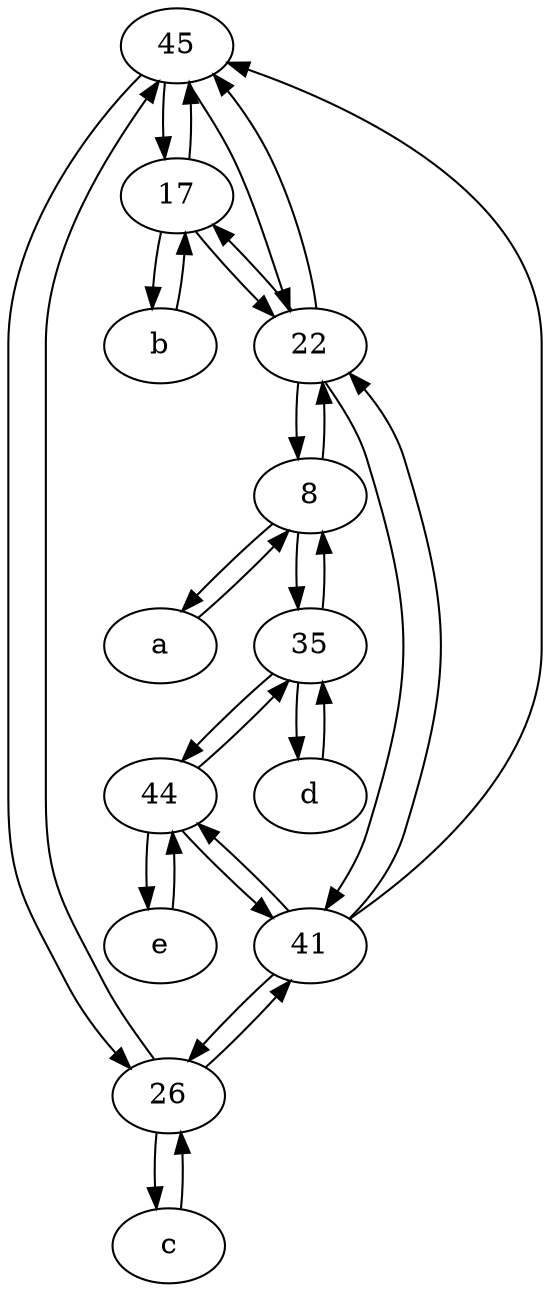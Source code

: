 digraph  {
	45;
	d [pos="20,30!"];
	35;
	41;
	17;
	e [pos="30,50!"];
	b [pos="50,20!"];
	22;
	44;
	c [pos="20,10!"];
	8;
	a [pos="40,10!"];
	26;
	35 -> 44;
	8 -> 22;
	c -> 26;
	22 -> 41;
	45 -> 26;
	22 -> 8;
	41 -> 22;
	26 -> 45;
	17 -> 45;
	41 -> 45;
	d -> 35;
	44 -> 35;
	26 -> c;
	35 -> d;
	44 -> e;
	22 -> 45;
	e -> 44;
	8 -> 35;
	41 -> 26;
	a -> 8;
	b -> 17;
	44 -> 41;
	45 -> 22;
	17 -> b;
	45 -> 17;
	35 -> 8;
	22 -> 17;
	17 -> 22;
	41 -> 44;
	26 -> 41;
	8 -> a;

	}